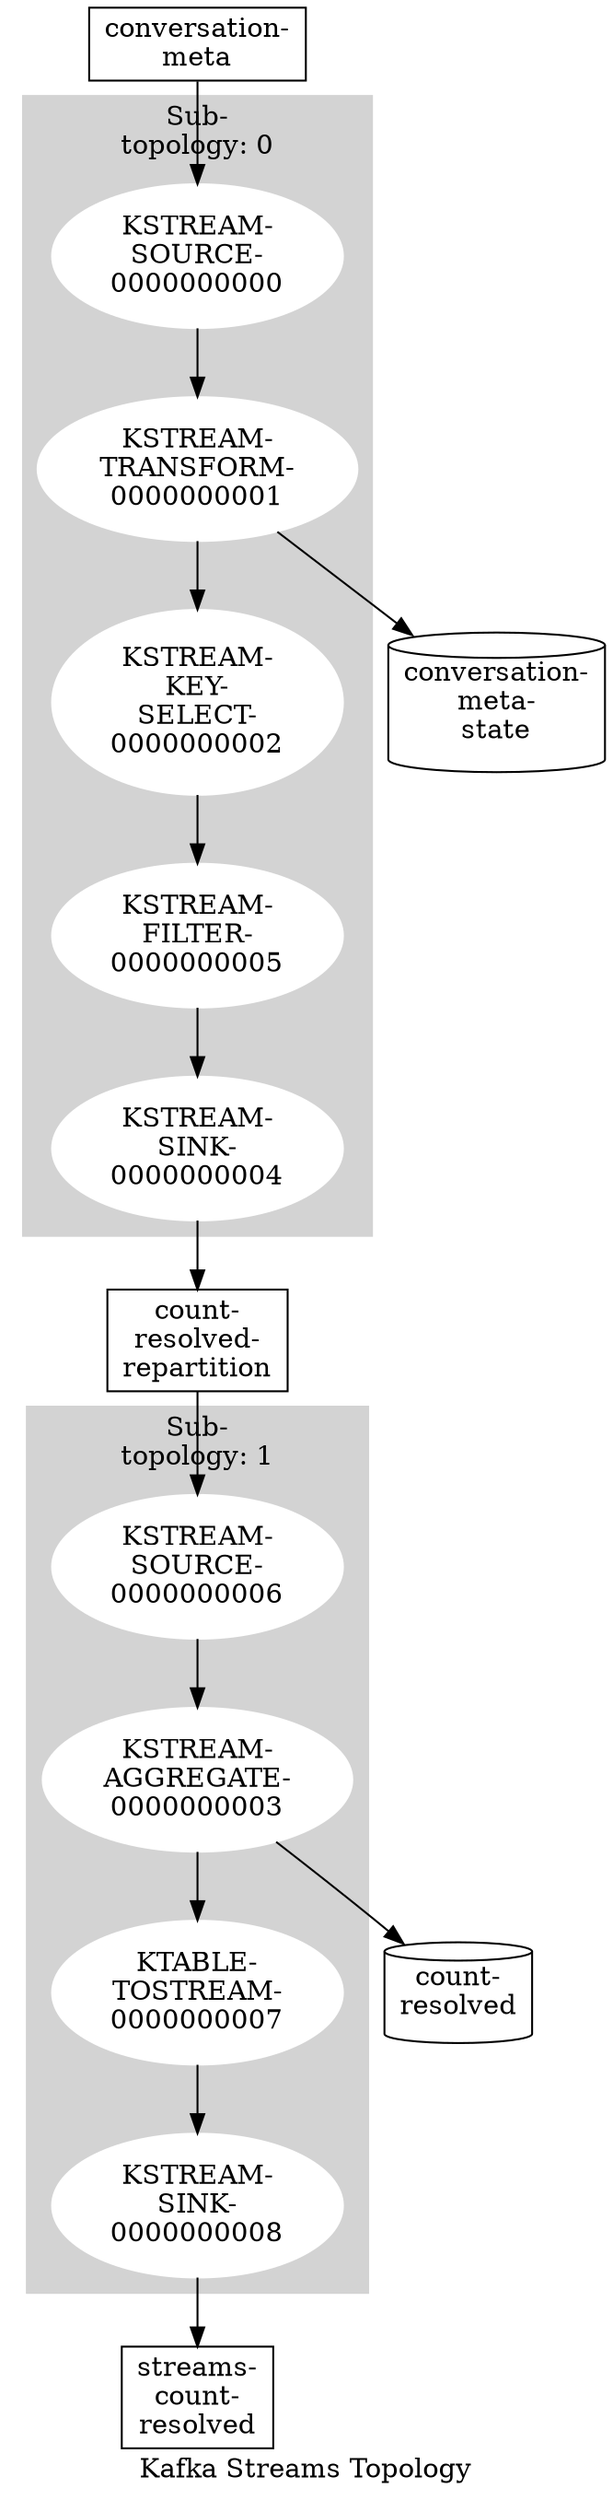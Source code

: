 digraph G {
	label = "Kafka Streams Topology"
	subgraph cluster_0 {
		label = "Sub-\ntopology: 0";
		style = filled;
		color = lightgrey;
		node [style = filled, color = white];
		"KSTREAM-\nSOURCE-\n0000000000" -> "KSTREAM-\nTRANSFORM-\n0000000001";
		"KSTREAM-\nTRANSFORM-\n0000000001" -> "KSTREAM-\nKEY-\nSELECT-\n0000000002";
		"KSTREAM-\nKEY-\nSELECT-\n0000000002" -> "KSTREAM-\nFILTER-\n0000000005";
		"KSTREAM-\nFILTER-\n0000000005" -> "KSTREAM-\nSINK-\n0000000004";
	}
	subgraph cluster_1 {
		label = "Sub-\ntopology: 1";
		style = filled;
		color = lightgrey;
		node [style = filled, color = white];
		"KSTREAM-\nSOURCE-\n0000000006" -> "KSTREAM-\nAGGREGATE-\n0000000003";
		"KSTREAM-\nAGGREGATE-\n0000000003" -> "KTABLE-\nTOSTREAM-\n0000000007";
		"KTABLE-\nTOSTREAM-\n0000000007" -> "KSTREAM-\nSINK-\n0000000008";
	}
	"conversation-\nmeta" -> "KSTREAM-\nSOURCE-\n0000000000";
	"KSTREAM-\nTRANSFORM-\n0000000001" -> "conversation-\nmeta-\nstate";
	"KSTREAM-\nSINK-\n0000000004" -> "count-\nresolved-\nrepartition";
	"count-\nresolved-\nrepartition" -> "KSTREAM-\nSOURCE-\n0000000006";
	"KSTREAM-\nAGGREGATE-\n0000000003" -> "count-\nresolved";
	"KSTREAM-\nSINK-\n0000000008" -> "streams-\ncount-\nresolved";
	"conversation-\nmeta" [shape = rect];
	"count-\nresolved-\nrepartition" [shape = rect];
	"streams-\ncount-\nresolved" [shape = rect];
	"conversation-\nmeta-\nstate" [shape = cylinder];
	"count-\nresolved" [shape = cylinder];
}